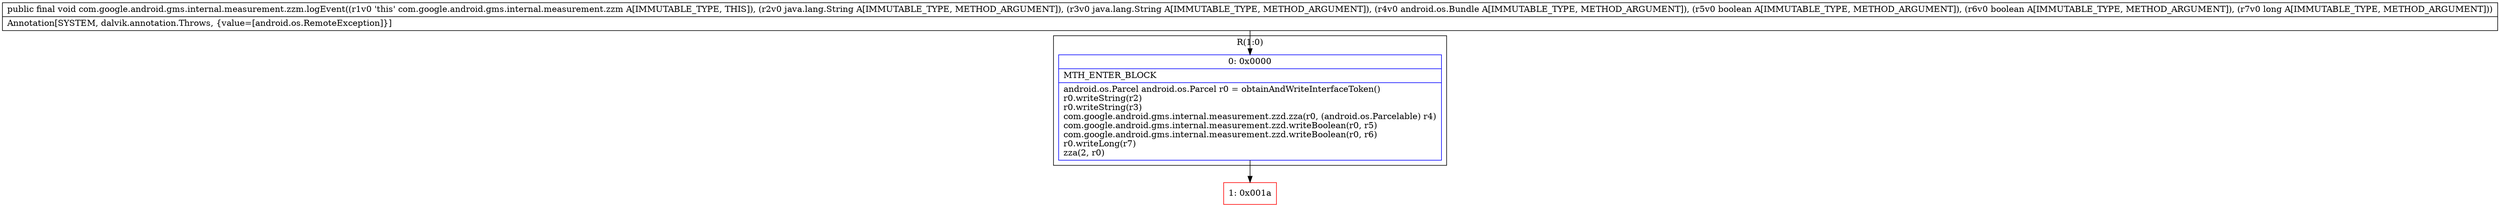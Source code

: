 digraph "CFG forcom.google.android.gms.internal.measurement.zzm.logEvent(Ljava\/lang\/String;Ljava\/lang\/String;Landroid\/os\/Bundle;ZZJ)V" {
subgraph cluster_Region_251679776 {
label = "R(1:0)";
node [shape=record,color=blue];
Node_0 [shape=record,label="{0\:\ 0x0000|MTH_ENTER_BLOCK\l|android.os.Parcel android.os.Parcel r0 = obtainAndWriteInterfaceToken()\lr0.writeString(r2)\lr0.writeString(r3)\lcom.google.android.gms.internal.measurement.zzd.zza(r0, (android.os.Parcelable) r4)\lcom.google.android.gms.internal.measurement.zzd.writeBoolean(r0, r5)\lcom.google.android.gms.internal.measurement.zzd.writeBoolean(r0, r6)\lr0.writeLong(r7)\lzza(2, r0)\l}"];
}
Node_1 [shape=record,color=red,label="{1\:\ 0x001a}"];
MethodNode[shape=record,label="{public final void com.google.android.gms.internal.measurement.zzm.logEvent((r1v0 'this' com.google.android.gms.internal.measurement.zzm A[IMMUTABLE_TYPE, THIS]), (r2v0 java.lang.String A[IMMUTABLE_TYPE, METHOD_ARGUMENT]), (r3v0 java.lang.String A[IMMUTABLE_TYPE, METHOD_ARGUMENT]), (r4v0 android.os.Bundle A[IMMUTABLE_TYPE, METHOD_ARGUMENT]), (r5v0 boolean A[IMMUTABLE_TYPE, METHOD_ARGUMENT]), (r6v0 boolean A[IMMUTABLE_TYPE, METHOD_ARGUMENT]), (r7v0 long A[IMMUTABLE_TYPE, METHOD_ARGUMENT]))  | Annotation[SYSTEM, dalvik.annotation.Throws, \{value=[android.os.RemoteException]\}]\l}"];
MethodNode -> Node_0;
Node_0 -> Node_1;
}

